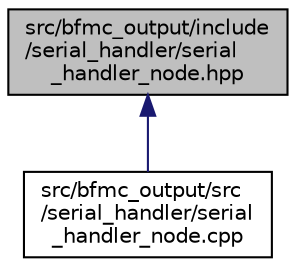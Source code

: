 digraph "src/bfmc_output/include/serial_handler/serial_handler_node.hpp"
{
 // LATEX_PDF_SIZE
  edge [fontname="Helvetica",fontsize="10",labelfontname="Helvetica",labelfontsize="10"];
  node [fontname="Helvetica",fontsize="10",shape=record];
  Node1 [label="src/bfmc_output/include\l/serial_handler/serial\l_handler_node.hpp",height=0.2,width=0.4,color="black", fillcolor="grey75", style="filled", fontcolor="black",tooltip="The header file holds the class for converting the ROS command messages to messages that can be sent ..."];
  Node1 -> Node2 [dir="back",color="midnightblue",fontsize="10",style="solid",fontname="Helvetica"];
  Node2 [label="src/bfmc_output/src\l/serial_handler/serial\l_handler_node.cpp",height=0.2,width=0.4,color="black", fillcolor="white", style="filled",URL="$serial__handler__node_8cpp.html",tooltip="This file holds the logic for converting the ROS command messages to messages that can be sent to the..."];
}
